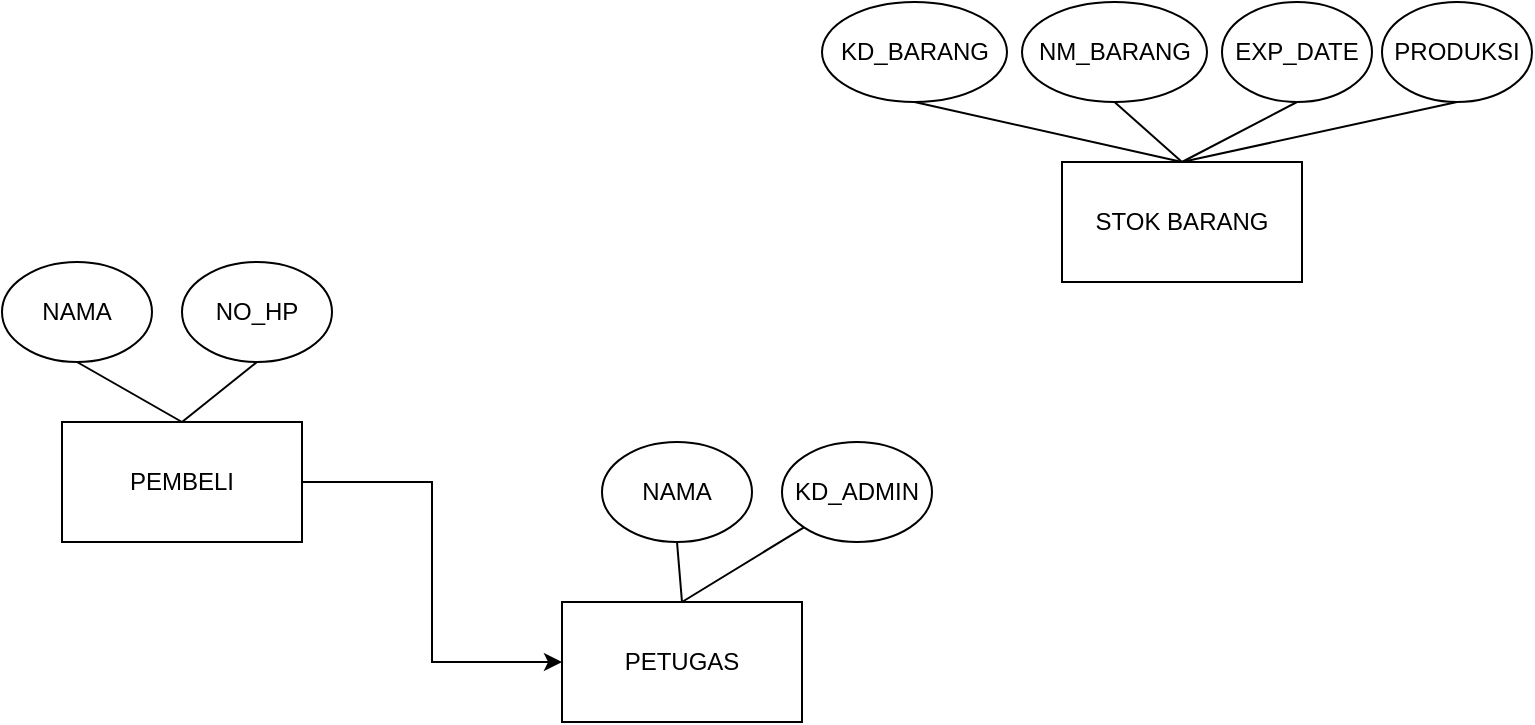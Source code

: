 <mxfile version="20.5.3" type="github">
  <diagram id="VXs8NTKxrGi_QNpOC6y9" name="Halaman-1">
    <mxGraphModel dx="1730" dy="898" grid="1" gridSize="10" guides="1" tooltips="1" connect="1" arrows="1" fold="1" page="1" pageScale="1" pageWidth="827" pageHeight="1169" math="0" shadow="0">
      <root>
        <mxCell id="0" />
        <mxCell id="1" parent="0" />
        <mxCell id="R0c0Dop_Krn-mjsYTwvE-38" style="edgeStyle=orthogonalEdgeStyle;rounded=0;orthogonalLoop=1;jettySize=auto;html=1;exitX=1;exitY=0.5;exitDx=0;exitDy=0;entryX=0;entryY=0.5;entryDx=0;entryDy=0;" edge="1" parent="1" source="R0c0Dop_Krn-mjsYTwvE-26" target="R0c0Dop_Krn-mjsYTwvE-33">
          <mxGeometry relative="1" as="geometry" />
        </mxCell>
        <mxCell id="R0c0Dop_Krn-mjsYTwvE-26" value="PEMBELI" style="rounded=0;whiteSpace=wrap;html=1;" vertex="1" parent="1">
          <mxGeometry x="80" y="250" width="120" height="60" as="geometry" />
        </mxCell>
        <mxCell id="R0c0Dop_Krn-mjsYTwvE-27" value="NO_HP" style="ellipse;whiteSpace=wrap;html=1;" vertex="1" parent="1">
          <mxGeometry x="140" y="170" width="75" height="50" as="geometry" />
        </mxCell>
        <mxCell id="R0c0Dop_Krn-mjsYTwvE-28" value="NAMA" style="ellipse;whiteSpace=wrap;html=1;" vertex="1" parent="1">
          <mxGeometry x="50" y="170" width="75" height="50" as="geometry" />
        </mxCell>
        <mxCell id="R0c0Dop_Krn-mjsYTwvE-29" value="" style="endArrow=none;html=1;rounded=0;entryX=0.5;entryY=1;entryDx=0;entryDy=0;exitX=0.5;exitY=0;exitDx=0;exitDy=0;" edge="1" parent="1" source="R0c0Dop_Krn-mjsYTwvE-26" target="R0c0Dop_Krn-mjsYTwvE-27">
          <mxGeometry width="50" height="50" relative="1" as="geometry">
            <mxPoint x="390" y="560" as="sourcePoint" />
            <mxPoint x="440" y="510" as="targetPoint" />
          </mxGeometry>
        </mxCell>
        <mxCell id="R0c0Dop_Krn-mjsYTwvE-32" value="" style="endArrow=none;html=1;rounded=0;entryX=0.5;entryY=1;entryDx=0;entryDy=0;exitX=0.5;exitY=0;exitDx=0;exitDy=0;" edge="1" parent="1" source="R0c0Dop_Krn-mjsYTwvE-26" target="R0c0Dop_Krn-mjsYTwvE-28">
          <mxGeometry width="50" height="50" relative="1" as="geometry">
            <mxPoint x="390" y="560" as="sourcePoint" />
            <mxPoint x="440" y="510" as="targetPoint" />
          </mxGeometry>
        </mxCell>
        <mxCell id="R0c0Dop_Krn-mjsYTwvE-33" value="PETUGAS" style="rounded=0;whiteSpace=wrap;html=1;" vertex="1" parent="1">
          <mxGeometry x="330" y="340" width="120" height="60" as="geometry" />
        </mxCell>
        <mxCell id="R0c0Dop_Krn-mjsYTwvE-34" value="KD_ADMIN" style="ellipse;whiteSpace=wrap;html=1;" vertex="1" parent="1">
          <mxGeometry x="440" y="260" width="75" height="50" as="geometry" />
        </mxCell>
        <mxCell id="R0c0Dop_Krn-mjsYTwvE-35" value="NAMA" style="ellipse;whiteSpace=wrap;html=1;" vertex="1" parent="1">
          <mxGeometry x="350" y="260" width="75" height="50" as="geometry" />
        </mxCell>
        <mxCell id="R0c0Dop_Krn-mjsYTwvE-36" value="" style="endArrow=none;html=1;rounded=0;entryX=0.5;entryY=1;entryDx=0;entryDy=0;exitX=0.5;exitY=0;exitDx=0;exitDy=0;" edge="1" parent="1" source="R0c0Dop_Krn-mjsYTwvE-33" target="R0c0Dop_Krn-mjsYTwvE-35">
          <mxGeometry width="50" height="50" relative="1" as="geometry">
            <mxPoint x="150" y="260" as="sourcePoint" />
            <mxPoint x="97.5" y="230" as="targetPoint" />
          </mxGeometry>
        </mxCell>
        <mxCell id="R0c0Dop_Krn-mjsYTwvE-37" value="" style="endArrow=none;html=1;rounded=0;entryX=0;entryY=1;entryDx=0;entryDy=0;exitX=0.5;exitY=0;exitDx=0;exitDy=0;" edge="1" parent="1" source="R0c0Dop_Krn-mjsYTwvE-33" target="R0c0Dop_Krn-mjsYTwvE-34">
          <mxGeometry width="50" height="50" relative="1" as="geometry">
            <mxPoint x="400" y="350" as="sourcePoint" />
            <mxPoint x="397.5" y="320" as="targetPoint" />
          </mxGeometry>
        </mxCell>
        <mxCell id="R0c0Dop_Krn-mjsYTwvE-39" value="STOK BARANG" style="rounded=0;whiteSpace=wrap;html=1;" vertex="1" parent="1">
          <mxGeometry x="580" y="120" width="120" height="60" as="geometry" />
        </mxCell>
        <mxCell id="R0c0Dop_Krn-mjsYTwvE-40" value="NM_BARANG" style="ellipse;whiteSpace=wrap;html=1;" vertex="1" parent="1">
          <mxGeometry x="560" y="40" width="92.5" height="50" as="geometry" />
        </mxCell>
        <mxCell id="R0c0Dop_Krn-mjsYTwvE-41" value="KD_BARANG" style="ellipse;whiteSpace=wrap;html=1;" vertex="1" parent="1">
          <mxGeometry x="460" y="40" width="92.5" height="50" as="geometry" />
        </mxCell>
        <mxCell id="R0c0Dop_Krn-mjsYTwvE-42" value="EXP_DATE" style="ellipse;whiteSpace=wrap;html=1;" vertex="1" parent="1">
          <mxGeometry x="660" y="40" width="75" height="50" as="geometry" />
        </mxCell>
        <mxCell id="R0c0Dop_Krn-mjsYTwvE-43" value="PRODUKSI" style="ellipse;whiteSpace=wrap;html=1;" vertex="1" parent="1">
          <mxGeometry x="740" y="40" width="75" height="50" as="geometry" />
        </mxCell>
        <mxCell id="R0c0Dop_Krn-mjsYTwvE-44" value="" style="endArrow=none;html=1;rounded=0;entryX=0.5;entryY=1;entryDx=0;entryDy=0;exitX=0.5;exitY=0;exitDx=0;exitDy=0;" edge="1" parent="1" source="R0c0Dop_Krn-mjsYTwvE-39" target="R0c0Dop_Krn-mjsYTwvE-41">
          <mxGeometry width="50" height="50" relative="1" as="geometry">
            <mxPoint x="390" y="430" as="sourcePoint" />
            <mxPoint x="440" y="380" as="targetPoint" />
          </mxGeometry>
        </mxCell>
        <mxCell id="R0c0Dop_Krn-mjsYTwvE-45" value="" style="endArrow=none;html=1;rounded=0;entryX=0.5;entryY=1;entryDx=0;entryDy=0;exitX=0.5;exitY=0;exitDx=0;exitDy=0;" edge="1" parent="1" source="R0c0Dop_Krn-mjsYTwvE-39" target="R0c0Dop_Krn-mjsYTwvE-40">
          <mxGeometry width="50" height="50" relative="1" as="geometry">
            <mxPoint x="650" y="130" as="sourcePoint" />
            <mxPoint x="596.25" y="100" as="targetPoint" />
          </mxGeometry>
        </mxCell>
        <mxCell id="R0c0Dop_Krn-mjsYTwvE-46" value="" style="endArrow=none;html=1;rounded=0;entryX=0.5;entryY=1;entryDx=0;entryDy=0;exitX=0.5;exitY=0;exitDx=0;exitDy=0;" edge="1" parent="1" source="R0c0Dop_Krn-mjsYTwvE-39" target="R0c0Dop_Krn-mjsYTwvE-42">
          <mxGeometry width="50" height="50" relative="1" as="geometry">
            <mxPoint x="650" y="130" as="sourcePoint" />
            <mxPoint x="703.75" y="100" as="targetPoint" />
          </mxGeometry>
        </mxCell>
        <mxCell id="R0c0Dop_Krn-mjsYTwvE-47" value="" style="endArrow=none;html=1;rounded=0;entryX=0.5;entryY=1;entryDx=0;entryDy=0;" edge="1" parent="1" target="R0c0Dop_Krn-mjsYTwvE-43">
          <mxGeometry width="50" height="50" relative="1" as="geometry">
            <mxPoint x="640" y="120" as="sourcePoint" />
            <mxPoint x="727.5" y="80" as="targetPoint" />
          </mxGeometry>
        </mxCell>
      </root>
    </mxGraphModel>
  </diagram>
</mxfile>

